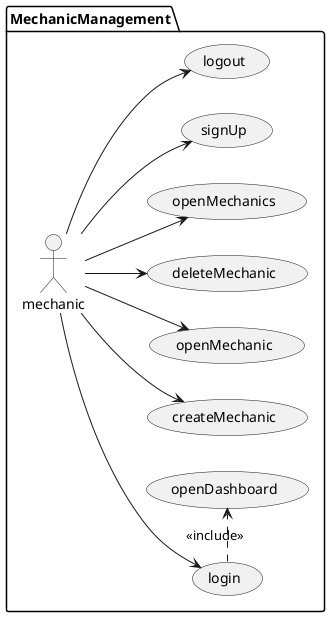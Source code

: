@startuml
left to right direction

package MechanicManagement {
:mechanic: --> (createMechanic)
:mechanic: --> (openMechanic)
:mechanic: --> (deleteMechanic)
:mechanic: --> (openMechanics)
:mechanic: --> (login)
    (login) .> (openDashboard) : <<include>>
:mechanic: --> (signUp)
:mechanic: --> (logout)
}

@enduml
